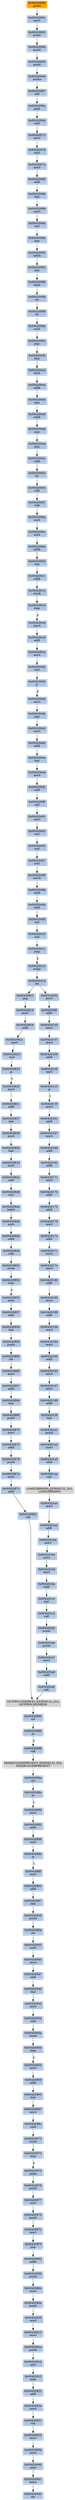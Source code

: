 strict digraph G {
	graph [bgcolor=transparent,
		name=G
	];
	node [color=lightsteelblue,
		fillcolor=lightsteelblue,
		shape=rectangle,
		style=filled
	];
	"0x00420857"	[label="0x00420857
addl"];
	"0x0042085d"	[label="0x0042085d
leal"];
	"0x00420857" -> "0x0042085d"	[color="#000000"];
	"0x00420882"	[label="0x00420882
call"];
	GETPROCADDRESS_KERNEL32_DLL	[color=lightgrey,
		fillcolor=lightgrey,
		label="GETPROCADDRESS_KERNEL32_DLL
GETPROCADDRESS"];
	"0x00420882" -> GETPROCADDRESS_KERNEL32_DLL	[color="#000000"];
	"0x00420976"	[label="0x00420976
pushl"];
	"0x00420977"	[label="0x00420977
xorl"];
	"0x00420976" -> "0x00420977"	[color="#000000"];
	"0x0042018b"	[label="0x0042018b
movl"];
	"0x0042018d"	[label="0x0042018d
movl"];
	"0x0042018b" -> "0x0042018d"	[color="#000000"];
	"0x004201a1"	[label="0x004201a1
pushl"];
	"0x004201a2"	[label="0x004201a2
movl"];
	"0x004201a1" -> "0x004201a2"	[color="#000000"];
	"0x0042008c"	[label="0x0042008c
jmp"];
	"0x00420092"	[label="0x00420092
lodsb"];
	"0x0042008c" -> "0x00420092"	[color="#000000"];
	"0x004201b4"	[label="0x004201b4
movl"];
	"0x004201b6"	[label="0x004201b6
movl"];
	"0x004201b4" -> "0x004201b6"	[color="#000000"];
	"0x0042006d"	[label="0x0042006d
subl"];
	"0x00420073"	[label="0x00420073
movl"];
	"0x0042006d" -> "0x00420073"	[color="#000000"];
	"0x00420407"	[label="0x00420407
xorl"];
	"0x00420409"	[label="0x00420409
movb"];
	"0x00420407" -> "0x00420409"	[color="#000000"];
	"0x00420086"	[label="0x00420086
leal"];
	"0x00420088"	[label="0x00420088
movl"];
	"0x00420086" -> "0x00420088"	[color="#000000"];
	"0x004200a4"	[label="0x004200a4
addb"];
	"0x004200a6"	[label="0x004200a6
jmp"];
	"0x004200a4" -> "0x004200a6"	[color="#000000"];
	"0x00420934"	[label="0x00420934
movl"];
	"0x0042093b"	[label="0x0042093b
movl"];
	"0x00420934" -> "0x0042093b"	[color="#000000"];
	"0x004200eb"	[label="0x004200eb
leal"];
	"0x004200ed"	[label="0x004200ed
movl"];
	"0x004200eb" -> "0x004200ed"	[color="#000000"];
	"0x00420940"	[label="0x00420940
popl"];
	"0x0042093b" -> "0x00420940"	[color="#000000"];
	"0x00420065"	[label="0x00420065
pushl"];
	"0x00420066"	[label="0x00420066
pusha"];
	"0x00420065" -> "0x00420066"	[color="#000000"];
	"0x00420870"	[label="0x00420870
movl"];
	"0x00420872"	[label="0x00420872
addl"];
	"0x00420870" -> "0x00420872"	[color="#000000"];
	"0x00420837"	[label="0x00420837
leal"];
	"0x00420839"	[label="0x00420839
movl"];
	"0x00420837" -> "0x00420839"	[color="#000000"];
	"0x00420080"	[label="0x00420080
addl"];
	"0x00420080" -> "0x00420086"	[color="#000000"];
	"0x0042086d"	[label="0x0042086d
leal"];
	"0x0042086f"	[label="0x0042086f
pushl"];
	"0x0042086d" -> "0x0042086f"	[color="#000000"];
	"0x0042085f"	[label="0x0042085f
pushl"];
	"0x00420860"	[label="0x00420860
ret"];
	"0x0042085f" -> "0x00420860"	[color="#000000"];
	"0x004202a6"	[label="0x004202a6
pushl"];
	"0x004202a7"	[label="0x004202a7
movl"];
	"0x004202a6" -> "0x004202a7"	[color="#000000"];
	"0x0042095f"	[label="0x0042095f
addl"];
	"0x00420965"	[label="0x00420965
leal"];
	"0x0042095f" -> "0x00420965"	[color="#000000"];
	"0x004201ac"	[label="0x004201ac
movl"];
	"0x004201ae"	[label="0x004201ae
addl"];
	"0x004201ac" -> "0x004201ae"	[color="#000000"];
	"0x0042088a"	[label="0x0042088a
orl"];
	"0x0042088c"	[label="0x0042088c
je"];
	"0x0042088a" -> "0x0042088c"	[color="#000000"];
	"0x004201c0"	[label="0x004201c0
leal"];
	"0x004201c2"	[label="0x004201c2
call"];
	"0x004201c0" -> "0x004201c2"	[color="#000000"];
	"0x00420942"	[label="0x00420942
ret"];
	"0x00420167"	[label="0x00420167
movl"];
	"0x00420169"	[label="0x00420169
addl"];
	"0x00420167" -> "0x00420169"	[color="#000000"];
	"0x0042009a"	[label="0x0042009a
xorb"];
	"0x0042009c"	[label="0x0042009c
jmp"];
	"0x0042009a" -> "0x0042009c"	[color="#000000"];
	"0x0042083b"	[label="0x0042083b
leal"];
	"0x00420839" -> "0x0042083b"	[color="#000000"];
	"0x0042017c"	[label="0x0042017c
movl"];
	"0x0042017e"	[label="0x0042017e
movl"];
	"0x0042017c" -> "0x0042017e"	[color="#000000"];
	"0x00420823"	[label="0x00420823
xorl"];
	"0x00420825"	[label="0x00420825
je"];
	"0x00420823" -> "0x00420825"	[color="#000000"];
	"0x0042016c"	[label="0x0042016c
addl"];
	"0x00420171"	[label="0x00420171
movl"];
	"0x0042016c" -> "0x00420171"	[color="#000000"];
	"0x00420865"	[label="0x00420865
movl"];
	"0x00420867"	[label="0x00420867
addl"];
	"0x00420865" -> "0x00420867"	[color="#000000"];
	"0x00420967"	[label="0x00420967
movl"];
	"0x00420965" -> "0x00420967"	[color="#000000"];
	"0x00420063"	[label="0x00420063
pushl"];
	"0x00420064"	[label="0x00420064
pushl"];
	"0x00420063" -> "0x00420064"	[color="#000000"];
	"0x004200c3"	[label="0x004200c3
stosb"];
	"0x004200c4"	[label="0x004200c4
loop"];
	"0x004200c3" -> "0x004200c4"	[color="#000000"];
	LOADLIBRARYA_KERNEL32_DLL	[color=lightgrey,
		fillcolor=lightgrey,
		label="LOADLIBRARYA_KERNEL32_DLL
LOADLIBRARYA"];
	LOADLIBRARYA_KERNEL32_DLL -> "0x004201ac"	[color="#000000"];
	"0x0042095a"	[label="0x0042095a
stosb"];
	"0x0042095b"	[label="0x0042095b
loop"];
	"0x0042095a" -> "0x0042095b"	[color="#000000"];
	"0x00420414"	[label="0x00420414
ret"];
	"0x00420815"	[label="0x00420815
jmp"];
	"0x00420414" -> "0x00420815"	[color="#000000"];
	"0x004200fd"	[label="0x004200fd
movl"];
	"0x00420414" -> "0x004200fd"	[color="#000000"];
	"0x00420848"	[label="0x00420848
xorl"];
	"0x0042084a"	[label="0x0042084a
lodsb"];
	"0x00420848" -> "0x0042084a"	[color="#000000"];
	"0x0042018f"	[label="0x0042018f
addl"];
	"0x00420195"	[label="0x00420195
movl"];
	"0x0042018f" -> "0x00420195"	[color="#000000"];
	"0x004201a4"	[label="0x004201a4
addl"];
	"0x004201a2" -> "0x004201a4"	[color="#000000"];
	"0x00420979"	[label="0x00420979
pushl"];
	"0x0042097c"	[label="0x0042097c
movl"];
	"0x00420979" -> "0x0042097c"	[color="#000000"];
	"0x004200d2"	[label="0x004200d2
incl"];
	"0x004200d3"	[label="0x004200d3
js"];
	"0x004200d2" -> "0x004200d3"	[color="#000000"];
	"0x00420892"	[label="0x00420892
addl"];
	"0x00420898"	[label="0x00420898
testl"];
	"0x00420892" -> "0x00420898"	[color="#000000"];
	"0x004200c0"	[label="0x004200c0
nop"];
	"0x004200c1"	[label="0x004200c1
subb"];
	"0x004200c0" -> "0x004200c1"	[color="#000000"];
	"0x00420890"	[label="0x00420890
movl"];
	"0x00420890" -> "0x00420892"	[color="#000000"];
	"0x0042096c"	[label="0x0042096c
subl"];
	"0x00420972"	[label="0x00420972
stosb"];
	"0x0042096c" -> "0x00420972"	[color="#000000"];
	"0x00420098"	[label="0x00420098
stc"];
	"0x00420099"	[label="0x00420099
clc"];
	"0x00420098" -> "0x00420099"	[color="#000000"];
	"0x0042090a"	[label="0x0042090a
ret"];
	"0x00420943"	[label="0x00420943
xorb"];
	"0x0042090a" -> "0x00420943"	[color="#000000"];
	"0x0042095d"	[label="0x0042095d
movl"];
	"0x0042095d" -> "0x0042095f"	[color="#000000"];
	"0x00420188"	[label="0x00420188
addl"];
	"0x00420188" -> "0x0042018b"	[color="#000000"];
	"0x00420982"	[label="0x00420982
addb"];
	"0x0042090b"	[label="0x0042090b
pushl"];
	"0x00420982" -> "0x0042090b"	[color="#000000"];
	"0x00420411"	[label="0x00420411
loop"];
	"0x00420413"	[label="0x00420413
xchgl"];
	"0x00420411" -> "0x00420413"	[color="#000000",
		label=F];
	"0x00420401"	[label="0x00420401
movl"];
	"0x00420403"	[label="0x00420403
xorl"];
	"0x00420401" -> "0x00420403"	[color="#000000"];
	"0x00420169" -> "0x0042016c"	[color="#000000"];
	"0x00420109"	[label="0x00420109
addl"];
	"0x0042010f"	[label="0x0042010f
testl"];
	"0x00420109" -> "0x0042010f"	[color="#000000"];
	"0x00420067"	[label="0x00420067
call"];
	"0x00420066" -> "0x00420067"	[color="#000000"];
	"0x0042084b"	[label="0x0042084b
xorb"];
	"0x0042084a" -> "0x0042084b"	[color="#000000"];
	"0x00420115"	[label="0x00420115
je"];
	"0x0042010f" -> "0x00420115"	[color="#000000"];
	"0x0042040d"	[label="0x0042040d
addl"];
	"0x0042040f"	[label="0x0042040f
incl"];
	"0x0042040d" -> "0x0042040f"	[color="#000000"];
	"0x004200b4"	[label="0x004200b4
rolb"];
	"0x004200b7"	[label="0x004200b7
rolb"];
	"0x004200b4" -> "0x004200b7"	[color="#000000"];
	"0x00420853"	[label="0x00420853
loop"];
	"0x00420855"	[label="0x00420855
movl"];
	"0x00420853" -> "0x00420855"	[color="#000000",
		label=F];
	"0x004201ba"	[label="0x004201ba
addl"];
	"0x004201ba" -> "0x004201c0"	[color="#000000"];
	ISDEBUGGERPRESENT_KERNEL32_DLL	[color=lightgrey,
		fillcolor=lightgrey,
		label="ISDEBUGGERPRESENT_KERNEL32_DLL
ISDEBUGGERPRESENT"];
	ISDEBUGGERPRESENT_KERNEL32_DLL -> "0x0042088a"	[color="#000000"];
	"0x0042089e"	[label="0x0042089e
je"];
	"0x004208ff"	[label="0x004208ff
movl"];
	"0x0042089e" -> "0x004208ff"	[color="#000000",
		label=T];
	"0x00420105"	[label="0x00420105
movl"];
	"0x00420107"	[label="0x00420107
movl"];
	"0x00420105" -> "0x00420107"	[color="#000000"];
	"0x00420831"	[label="0x00420831
addl"];
	"0x00420831" -> "0x00420837"	[color="#000000"];
	"0x00420967" -> "0x0042096c"	[color="#000000"];
	"0x00420878"	[label="0x00420878
pushl"];
	"0x00420872" -> "0x00420878"	[color="#000000"];
	"0x00420173"	[label="0x00420173
addl"];
	"0x00420171" -> "0x00420173"	[color="#000000"];
	"0x00420931"	[label="0x00420931
roll"];
	"0x00420931" -> "0x00420934"	[color="#000000"];
	"0x0042009f"	[label="0x0042009f
jmp"];
	"0x004200a2"	[label="0x004200a2
decb"];
	"0x0042009f" -> "0x004200a2"	[color="#000000"];
	"0x004200db"	[label="0x004200db
jmp"];
	"0x004200e3"	[label="0x004200e3
movl"];
	"0x004200db" -> "0x004200e3"	[color="#000000"];
	"0x004200f2"	[label="0x004200f2
subl"];
	"0x004200ed" -> "0x004200f2"	[color="#000000"];
	"0x0042006c"	[label="0x0042006c
popl"];
	"0x00420067" -> "0x0042006c"	[color="#000000"];
	"0x00420821"	[label="0x00420821
movl"];
	"0x00420821" -> "0x00420823"	[color="#000000"];
	"0x0042097f"	[label="0x0042097f
jmp"];
	"0x0042097f" -> "0x00420982"	[color="#000000"];
	"0x00420060"	[color=lightgrey,
		fillcolor=orange,
		label="0x00420060
pushl"];
	"0x00420061"	[label="0x00420061
movl"];
	"0x00420060" -> "0x00420061"	[color="#000000"];
	"0x00420867" -> "0x0042086d"	[color="#000000"];
	"0x00420901"	[label="0x00420901
addl"];
	"0x00420907"	[label="0x00420907
leal"];
	"0x00420901" -> "0x00420907"	[color="#000000"];
	"0x004202a9"	[label="0x004202a9
addl"];
	"0x004202af"	[label="0x004202af
call"];
	"0x004202a9" -> "0x004202af"	[color="#000000"];
	"0x00420860" -> "0x00420865"	[color="#000000"];
	"0x004202a7" -> "0x004202a9"	[color="#000000"];
	"0x004202af" -> GETPROCADDRESS_KERNEL32_DLL	[color="#000000"];
	"0x00420945"	[label="0x00420945
movl"];
	"0x00420943" -> "0x00420945"	[color="#000000"];
	"0x00420888"	[label="0x00420888
call"];
	"0x00420888" -> ISDEBUGGERPRESENT_KERNEL32_DLL	[color="#000000"];
	"0x0042008a"	[label="0x0042008a
xorl"];
	"0x0042008a" -> "0x0042008c"	[color="#000000"];
	"0x004202a5"	[label="0x004202a5
pushl"];
	"0x004202a5" -> "0x004202a6"	[color="#000000"];
	"0x0042019f"	[label="0x0042019f
leal"];
	"0x0042019f" -> "0x004201a1"	[color="#000000"];
	"0x0042091f"	[label="0x0042091f
popl"];
	"0x00420922"	[label="0x00420922
addl"];
	"0x0042091f" -> "0x00420922"	[color="#000000"];
	"0x0042040b"	[label="0x0042040b
mull"];
	"0x0042040b" -> "0x0042040d"	[color="#000000"];
	"0x00420413" -> "0x00420414"	[color="#000000"];
	"0x004200c8"	[label="0x004200c8
addl"];
	"0x004200ce"	[label="0x004200ce
movl"];
	"0x004200c8" -> "0x004200ce"	[color="#000000"];
	"0x00420977" -> "0x00420979"	[color="#000000"];
	"0x004201c2" -> "0x004202a5"	[color="#000000"];
	"0x004201aa"	[label="0x004201aa
call"];
	"0x004201a4" -> "0x004201aa"	[color="#000000"];
	"0x004200e5"	[label="0x004200e5
addl"];
	"0x004200e5" -> "0x004200eb"	[color="#000000"];
	"0x004200bc"	[label="0x004200bc
xorb"];
	"0x004200be"	[label="0x004200be
addb"];
	"0x004200bc" -> "0x004200be"	[color="#000000"];
	"0x0042015f"	[label="0x0042015f
movl"];
	"0x00420161"	[label="0x00420161
addl"];
	"0x0042015f" -> "0x00420161"	[color="#000000"];
	"0x00420410"	[label="0x00420410
incl"];
	"0x00420410" -> "0x00420411"	[color="#000000"];
	"0x0042088c" -> "0x00420890"	[color="#000000",
		label=T];
	"0x0042090c"	[label="0x0042090c
movl"];
	"0x0042090b" -> "0x0042090c"	[color="#000000"];
	"0x0042087c"	[label="0x0042087c
addl"];
	"0x0042087c" -> "0x00420882"	[color="#000000"];
	"0x0042040f" -> "0x00420410"	[color="#000000"];
	"0x00420175"	[label="0x00420175
addl"];
	"0x00420173" -> "0x00420175"	[color="#000000"];
	"0x004200d5"	[label="0x004200d5
movl"];
	"0x004200d3" -> "0x004200d5"	[color="#000000",
		label=F];
	"0x0042083d"	[label="0x0042083d
movl"];
	"0x00420842"	[label="0x00420842
subl"];
	"0x0042083d" -> "0x00420842"	[color="#000000"];
	"0x00420197"	[label="0x00420197
movl"];
	"0x00420195" -> "0x00420197"	[color="#000000"];
	"0x00420180"	[label="0x00420180
addl"];
	"0x0042017e" -> "0x00420180"	[color="#000000"];
	"0x00420064" -> "0x00420065"	[color="#000000"];
	"0x00420855" -> "0x00420857"	[color="#000000"];
	"0x0042006c" -> "0x0042006d"	[color="#000000"];
	"0x00420096"	[label="0x00420096
decb"];
	"0x00420096" -> "0x00420098"	[color="#000000"];
	"0x004200a9"	[label="0x004200a9
addb"];
	"0x004200ab"	[label="0x004200ab
jmp"];
	"0x004200a9" -> "0x004200ab"	[color="#000000"];
	"0x0042091a"	[label="0x0042091a
pushl"];
	"0x0042091d"	[label="0x0042091d
xorl"];
	"0x0042091a" -> "0x0042091d"	[color="#000000"];
	"0x00420099" -> "0x0042009a"	[color="#000000"];
	"0x00420405"	[label="0x00420405
xorl"];
	"0x00420403" -> "0x00420405"	[color="#000000"];
	"0x004200e3" -> "0x004200e5"	[color="#000000"];
	"0x00420909"	[label="0x00420909
pushl"];
	"0x00420909" -> "0x0042090a"	[color="#000000"];
	"0x0042087a"	[label="0x0042087a
movl"];
	"0x0042087a" -> "0x0042087c"	[color="#000000"];
	"0x00420186"	[label="0x00420186
movl"];
	"0x00420186" -> "0x00420188"	[color="#000000"];
	"0x00420973"	[label="0x00420973
loop"];
	"0x00420975"	[label="0x00420975
popa"];
	"0x00420973" -> "0x00420975"	[color="#000000",
		label=F];
	"0x004200ce" -> "0x004200d2"	[color="#000000"];
	"0x004201b8"	[label="0x004201b8
movl"];
	"0x004201b6" -> "0x004201b8"	[color="#000000"];
	"0x0042017a"	[label="0x0042017a
addl"];
	"0x0042017a" -> "0x0042017c"	[color="#000000"];
	"0x00420819"	[label="0x00420819
movl"];
	"0x00420815" -> "0x00420819"	[color="#000000"];
	"0x00420178"	[label="0x00420178
movl"];
	"0x00420175" -> "0x00420178"	[color="#000000"];
	"0x0042097c" -> "0x0042097f"	[color="#000000"];
	"0x00420913"	[label="0x00420913
movl"];
	"0x00420913" -> "0x0042091a"	[color="#000000"];
	"0x0042095b" -> "0x0042095d"	[color="#000000",
		label=F];
	"0x004200be" -> "0x004200c0"	[color="#000000"];
	"0x0042009c" -> "0x0042009f"	[color="#000000"];
	"0x0042082f"	[label="0x0042082f
movl"];
	"0x0042082f" -> "0x00420831"	[color="#000000"];
	"0x00420884"	[label="0x00420884
orl"];
	GETPROCADDRESS_KERNEL32_DLL -> "0x00420884"	[color="#000000"];
	"0x00420078"	[label="0x00420078
subl"];
	"0x00420073" -> "0x00420078"	[color="#000000"];
	"0x004200c6"	[label="0x004200c6
movl"];
	"0x004200c4" -> "0x004200c6"	[color="#000000",
		label=F];
	"0x00420975" -> "0x00420976"	[color="#000000"];
	"0x004201b8" -> "0x004201ba"	[color="#000000"];
	"0x00420199"	[label="0x00420199
addl"];
	"0x00420197" -> "0x00420199"	[color="#000000"];
	"0x004200ff"	[label="0x004200ff
addl"];
	"0x004200fd" -> "0x004200ff"	[color="#000000"];
	"0x00420947"	[label="0x00420947
addl"];
	"0x00420945" -> "0x00420947"	[color="#000000"];
	"0x0042090e"	[label="0x0042090e
pushl"];
	"0x0042090c" -> "0x0042090e"	[color="#000000"];
	"0x00420409" -> "0x0042040b"	[color="#000000"];
	"0x00420061" -> "0x00420063"	[color="#000000"];
	"0x0042085d" -> "0x0042085f"	[color="#000000"];
	"0x0042083b" -> "0x0042083d"	[color="#000000"];
	"0x004200ba"	[label="0x004200ba
xorb"];
	"0x004200b7" -> "0x004200ba"	[color="#000000"];
	"0x0042081b"	[label="0x0042081b
addl"];
	"0x00420819" -> "0x0042081b"	[color="#000000"];
	"0x00420093"	[label="0x00420093
jmp"];
	"0x00420093" -> "0x00420096"	[color="#000000"];
	"0x0042091d" -> "0x0042091f"	[color="#000000"];
	"0x004200c1" -> "0x004200c3"	[color="#000000"];
	"0x00420907" -> "0x00420909"	[color="#000000"];
	"0x00420886"	[label="0x00420886
je"];
	"0x00420884" -> "0x00420886"	[color="#000000"];
	"0x004200ae"	[label="0x004200ae
jmp"];
	"0x004200b1"	[label="0x004200b1
subb"];
	"0x004200ae" -> "0x004200b1"	[color="#000000"];
	"0x00420852"	[label="0x00420852
stosb"];
	"0x00420852" -> "0x00420853"	[color="#000000"];
	"0x004200c6" -> "0x004200c8"	[color="#000000"];
	"0x00420115" -> "0x0042015f"	[color="#000000",
		label=T];
	"0x0042018d" -> "0x0042018f"	[color="#000000"];
	"0x0042090f"	[label="0x0042090f
movl"];
	"0x0042090f" -> "0x00420913"	[color="#000000"];
	"0x004200ff" -> "0x00420105"	[color="#000000"];
	"0x00420941"	[label="0x00420941
leave"];
	"0x00420941" -> "0x00420942"	[color="#000000"];
	"0x00420199" -> "0x0042019f"	[color="#000000"];
	"0x00420161" -> "0x00420167"	[color="#000000"];
	"0x004200b3"	[label="0x004200b3
clc"];
	"0x004200b1" -> "0x004200b3"	[color="#000000"];
	"0x00420825" -> "0x0042082f"	[color="#000000",
		label=T];
	"0x00420972" -> "0x00420973"	[color="#000000"];
	"0x00420088" -> "0x0042008a"	[color="#000000"];
	"0x00420107" -> "0x00420109"	[color="#000000"];
	"0x0042090e" -> "0x0042090f"	[color="#000000"];
	"0x004200a2" -> "0x004200a4"	[color="#000000"];
	"0x00420878" -> "0x0042087a"	[color="#000000"];
	"0x00420178" -> "0x0042017a"	[color="#000000"];
	"0x004200d5" -> "0x004200db"	[color="#000000"];
	"0x0042094f"	[label="0x0042094f
movl"];
	"0x00420954"	[label="0x00420954
subl"];
	"0x0042094f" -> "0x00420954"	[color="#000000"];
	"0x0042092a"	[label="0x0042092a
movl"];
	"0x0042092a" -> "0x00420931"	[color="#000000"];
	"0x004201aa" -> LOADLIBRARYA_KERNEL32_DLL	[color="#000000"];
	"0x004200f8"	[label="0x004200f8
call"];
	"0x004200f8" -> "0x00420401"	[color="#000000"];
	"0x0042084d"	[label="0x0042084d
subb"];
	"0x0042084f"	[label="0x0042084f
rolb"];
	"0x0042084d" -> "0x0042084f"	[color="#000000"];
	"0x004200ab" -> "0x004200ae"	[color="#000000"];
	"0x0042007e"	[label="0x0042007e
movl"];
	"0x0042007e" -> "0x00420080"	[color="#000000"];
	"0x0042086f" -> "0x00420870"	[color="#000000"];
	"0x0042084f" -> "0x00420852"	[color="#000000"];
	"0x00420886" -> "0x00420888"	[color="#000000",
		label=F];
	"0x00420405" -> "0x00420407"	[color="#000000"];
	"0x00420092" -> "0x00420093"	[color="#000000"];
	"0x00420922" -> "0x0042092a"	[color="#000000"];
	"0x00420940" -> "0x00420941"	[color="#000000"];
	"0x004201ae" -> "0x004201b4"	[color="#000000"];
	"0x00420842" -> "0x00420848"	[color="#000000"];
	"0x004208ff" -> "0x00420901"	[color="#000000"];
	"0x0042081b" -> "0x00420821"	[color="#000000"];
	"0x0042084b" -> "0x0042084d"	[color="#000000"];
	"0x004200a6" -> "0x004200a9"	[color="#000000"];
	"0x0042094d"	[label="0x0042094d
leal"];
	"0x00420947" -> "0x0042094d"	[color="#000000"];
	"0x00420898" -> "0x0042089e"	[color="#000000"];
	"0x0042094d" -> "0x0042094f"	[color="#000000"];
	"0x004200f2" -> "0x004200f8"	[color="#000000"];
	"0x004200b3" -> "0x004200b4"	[color="#000000"];
	"0x00420180" -> "0x00420186"	[color="#000000"];
	"0x004200ba" -> "0x004200bc"	[color="#000000"];
	"0x00420954" -> "0x0042095a"	[color="#000000"];
	"0x00420078" -> "0x0042007e"	[color="#000000"];
}
